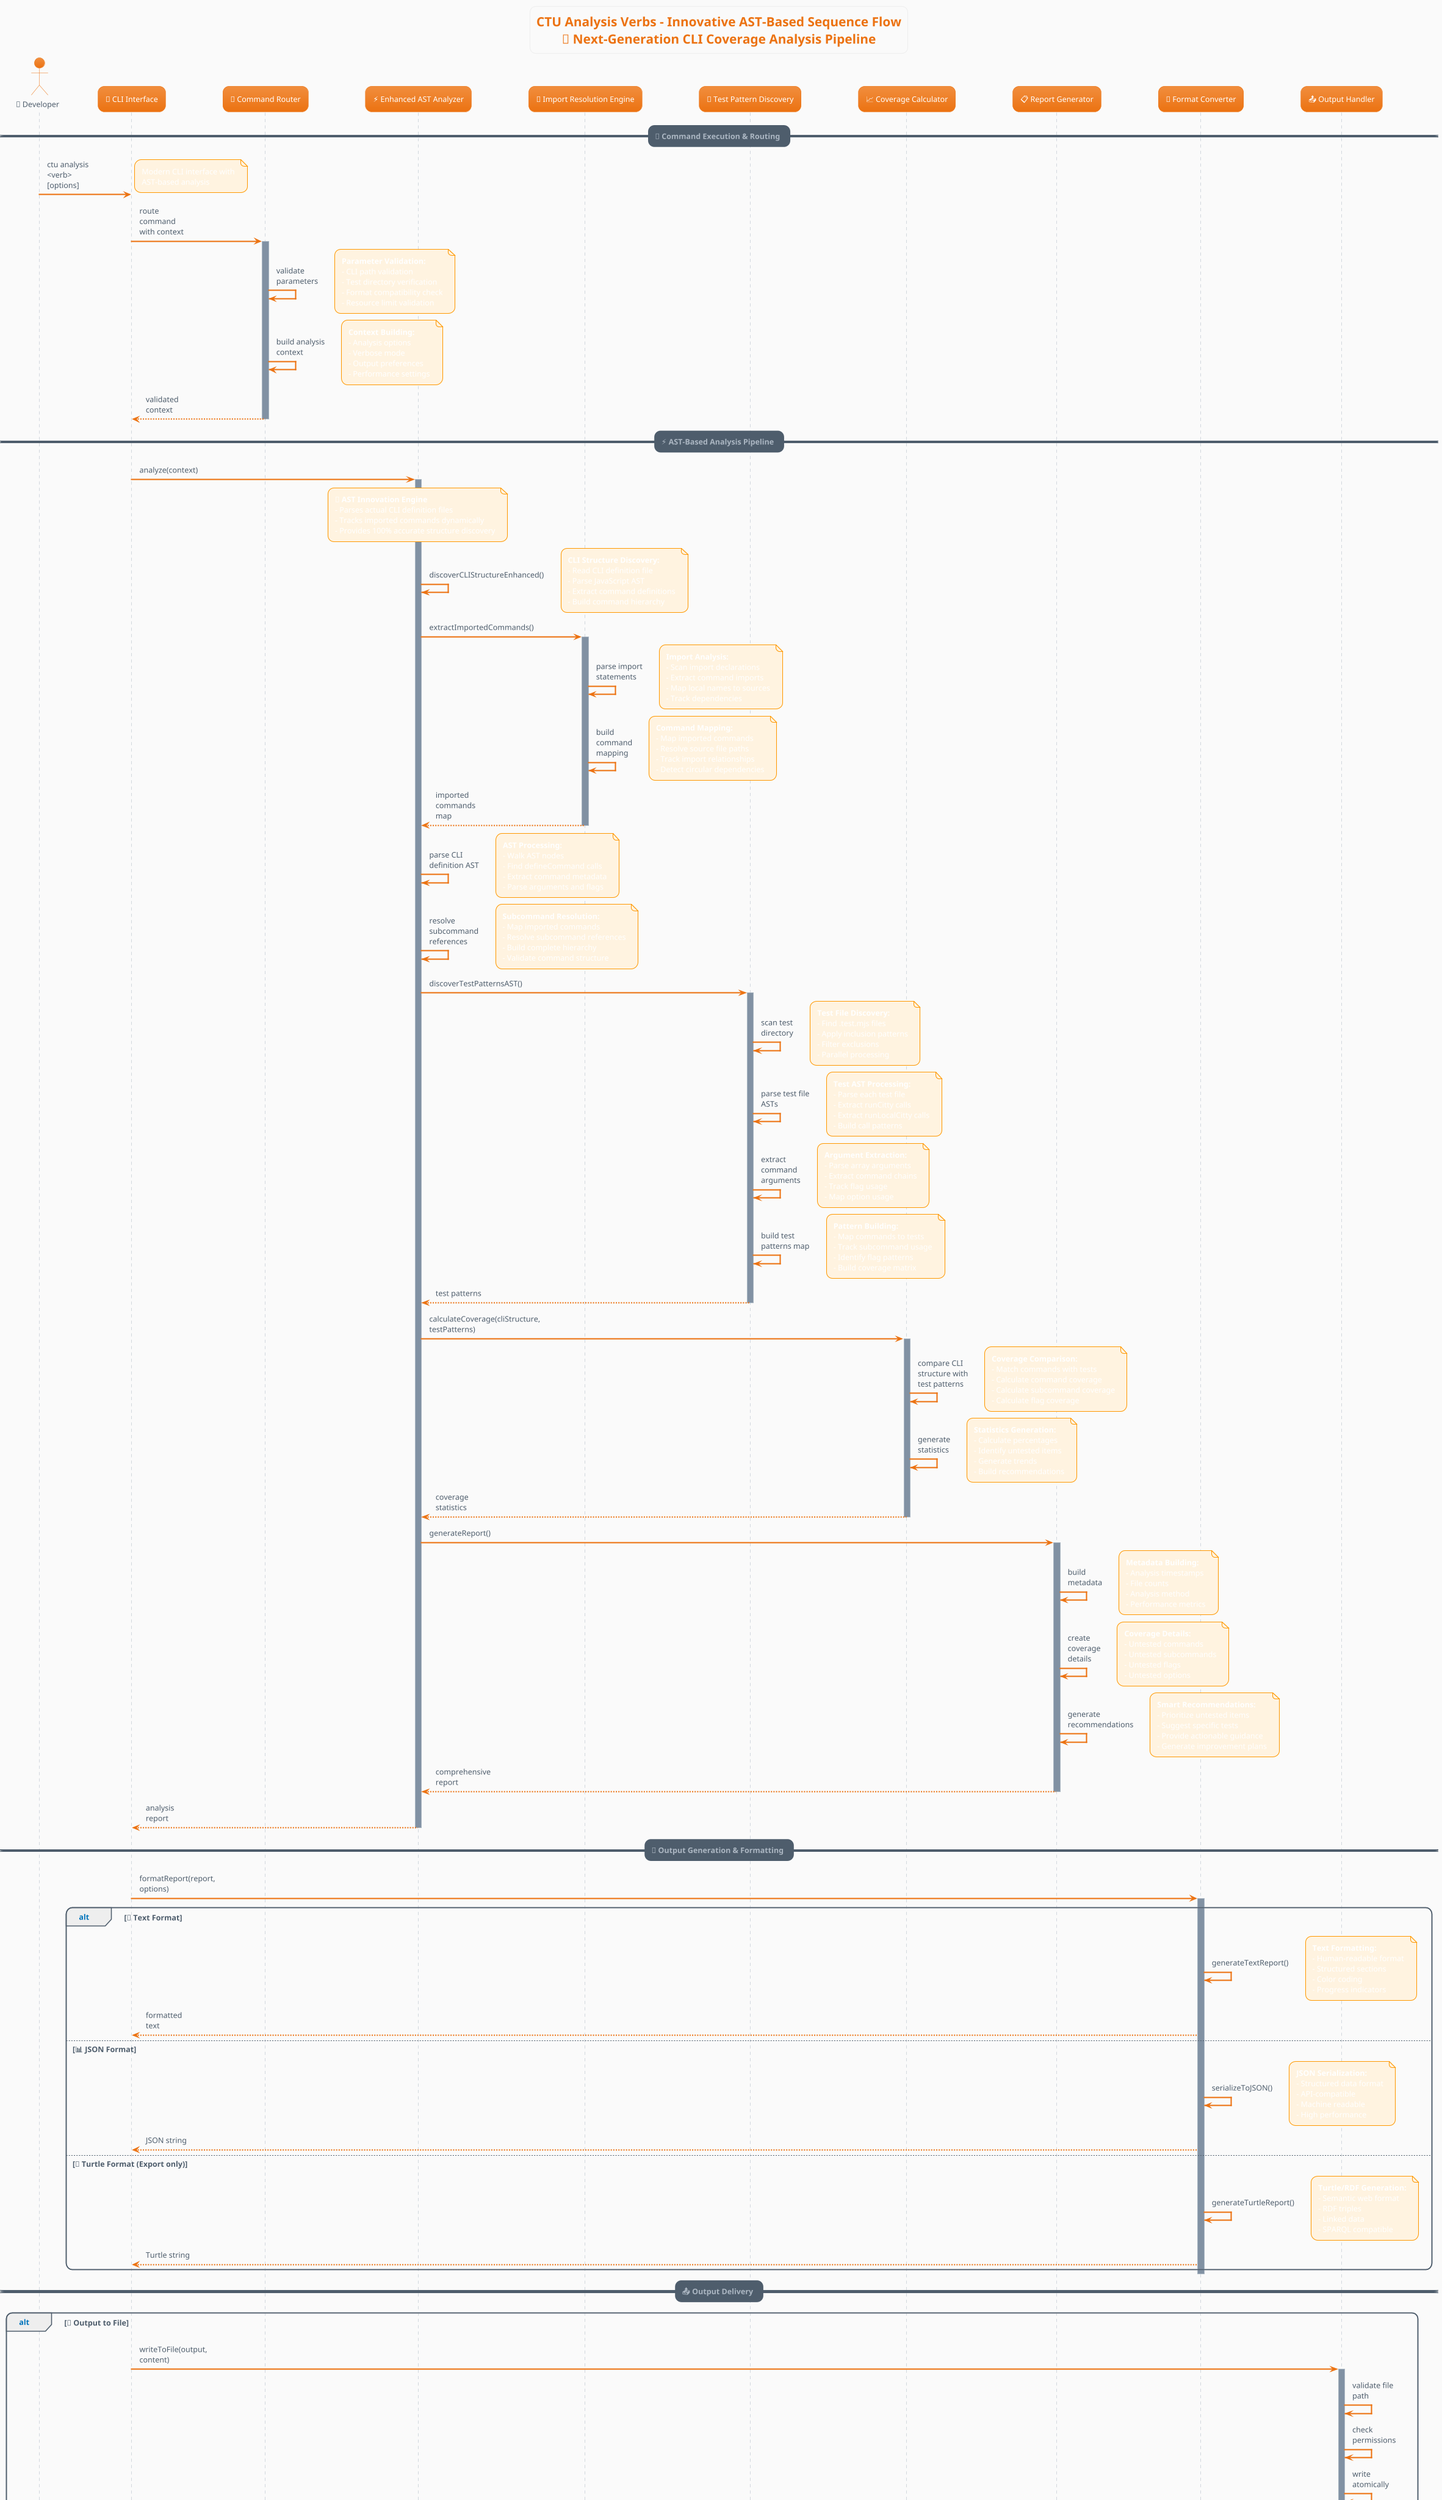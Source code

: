 @startuml CTU Analysis Verbs - Innovative AST Sequence Flow

!theme aws-orange
skinparam backgroundColor #FAFAFA
skinparam sequenceArrowThickness 2
skinparam roundcorner 20
skinparam maxmessagesize 80
skinparam noteBackgroundColor #FFF3E0
skinparam noteBorderColor #FF9800

title CTU Analysis Verbs - Innovative AST-Based Sequence Flow\n🚀 Next-Generation CLI Coverage Analysis Pipeline

actor "👤 Developer" as Dev
participant "📱 CLI Interface" as CLI
participant "🎯 Command Router" as Router
participant "⚡ Enhanced AST Analyzer" as ASTAnalyzer
participant "🔗 Import Resolution Engine" as ImportEngine
participant "🧪 Test Pattern Discovery" as TestDiscovery
participant "📈 Coverage Calculator" as CoverageCalc
participant "📋 Report Generator" as ReportGen
participant "🔄 Format Converter" as FormatConv
participant "📤 Output Handler" as OutputHandler

== 🚀 Command Execution & Routing ==

Dev -> CLI: ctu analysis <verb> [options]
note right: Modern CLI interface with\nAST-based analysis

CLI -> Router: route command with context
activate Router

Router -> Router: validate parameters
note right: **Parameter Validation:**\n- CLI path validation\n- Test directory verification\n- Format compatibility check\n- Resource limit validation

Router -> Router: build analysis context
note right: **Context Building:**\n- Analysis options\n- Verbose mode\n- Output preferences\n- Performance settings

Router --> CLI: validated context
deactivate Router

== ⚡ AST-Based Analysis Pipeline ==

CLI -> ASTAnalyzer: analyze(context)
activate ASTAnalyzer

note over ASTAnalyzer
  **🚀 AST Innovation Engine**
  - Parses actual CLI definition files
  - Tracks imported commands dynamically
  - Provides 100% accurate structure discovery
end note

ASTAnalyzer -> ASTAnalyzer: discoverCLIStructureEnhanced()
note right: **CLI Structure Discovery:**\n- Read CLI definition file\n- Parse JavaScript AST\n- Extract command definitions\n- Build command hierarchy

ASTAnalyzer -> ImportEngine: extractImportedCommands()
activate ImportEngine

ImportEngine -> ImportEngine: parse import statements
note right: **Import Analysis:**\n- Scan import declarations\n- Extract command imports\n- Map local names to sources\n- Track dependencies

ImportEngine -> ImportEngine: build command mapping
note right: **Command Mapping:**\n- Map imported commands\n- Resolve source file paths\n- Track import relationships\n- Detect circular dependencies

ImportEngine --> ASTAnalyzer: imported commands map
deactivate ImportEngine

ASTAnalyzer -> ASTAnalyzer: parse CLI definition AST
note right: **AST Processing:**\n- Walk AST nodes\n- Find defineCommand calls\n- Extract command metadata\n- Parse arguments and flags

ASTAnalyzer -> ASTAnalyzer: resolve subcommand references
note right: **Subcommand Resolution:**\n- Map imported commands\n- Resolve subcommand references\n- Build complete hierarchy\n- Validate command structure

ASTAnalyzer -> TestDiscovery: discoverTestPatternsAST()
activate TestDiscovery

TestDiscovery -> TestDiscovery: scan test directory
note right: **Test File Discovery:**\n- Find .test.mjs files\n- Apply inclusion patterns\n- Filter exclusions\n- Parallel processing

TestDiscovery -> TestDiscovery: parse test file ASTs
note right: **Test AST Processing:**\n- Parse each test file\n- Extract runCitty calls\n- Extract runLocalCitty calls\n- Build call patterns

TestDiscovery -> TestDiscovery: extract command arguments
note right: **Argument Extraction:**\n- Parse array arguments\n- Extract command chains\n- Track flag usage\n- Map option usage

TestDiscovery -> TestDiscovery: build test patterns map
note right: **Pattern Building:**\n- Map commands to tests\n- Track subcommand usage\n- Identify flag patterns\n- Build coverage matrix

TestDiscovery --> ASTAnalyzer: test patterns
deactivate TestDiscovery

ASTAnalyzer -> CoverageCalc: calculateCoverage(cliStructure, testPatterns)
activate CoverageCalc

CoverageCalc -> CoverageCalc: compare CLI structure with test patterns
note right: **Coverage Comparison:**\n- Match commands with tests\n- Calculate command coverage\n- Calculate subcommand coverage\n- Calculate flag coverage

CoverageCalc -> CoverageCalc: generate statistics
note right: **Statistics Generation:**\n- Calculate percentages\n- Identify untested items\n- Generate trends\n- Build recommendations

CoverageCalc --> ASTAnalyzer: coverage statistics
deactivate CoverageCalc

ASTAnalyzer -> ReportGen: generateReport()
activate ReportGen

ReportGen -> ReportGen: build metadata
note right: **Metadata Building:**\n- Analysis timestamps\n- File counts\n- Analysis method\n- Performance metrics

ReportGen -> ReportGen: create coverage details
note right: **Coverage Details:**\n- Untested commands\n- Untested subcommands\n- Untested flags\n- Untested options

ReportGen -> ReportGen: generate recommendations
note right: **Smart Recommendations:**\n- Prioritize untested items\n- Suggest specific tests\n- Provide actionable guidance\n- Generate improvement plans

ReportGen --> ASTAnalyzer: comprehensive report
deactivate ReportGen

ASTAnalyzer --> CLI: analysis report
deactivate ASTAnalyzer

== 🔄 Output Generation & Formatting ==

CLI -> FormatConv: formatReport(report, options)
activate FormatConv

alt 📝 Text Format
    FormatConv -> FormatConv: generateTextReport()
    note right: **Text Formatting:**\n- Human-readable format\n- Structured sections\n- Color coding\n- Progress indicators
    FormatConv --> CLI: formatted text
else 📊 JSON Format
    FormatConv -> FormatConv: serializeToJSON()
    note right: **JSON Serialization:**\n- Structured data format\n- API-compatible\n- Machine readable\n- High performance
    FormatConv --> CLI: JSON string
else 🐢 Turtle Format (Export only)
    FormatConv -> FormatConv: generateTurtleReport()
    note right: **Turtle/RDF Generation:**\n- Semantic web format\n- RDF triples\n- Linked data\n- SPARQL compatible
    FormatConv --> CLI: Turtle string
end

deactivate FormatConv

== 📤 Output Delivery ==

alt 💾 Output to File
    CLI -> OutputHandler: writeToFile(output, content)
    activate OutputHandler
    OutputHandler -> OutputHandler: validate file path
    OutputHandler -> OutputHandler: check permissions
    OutputHandler -> OutputHandler: write atomically
    OutputHandler --> CLI: success confirmation
    deactivate OutputHandler
    CLI -> Dev: ✅ Report saved to: <file>
else 🖥️ Output to Console
    CLI -> OutputHandler: writeToConsole(content)
    activate OutputHandler
    OutputHandler -> OutputHandler: format for console
    OutputHandler -> OutputHandler: handle colors
    OutputHandler --> CLI: formatted output
    deactivate OutputHandler
    CLI -> Dev: formatted content
end

== 🚨 Error Handling & Recovery ==

note over ASTAnalyzer, TestDiscovery
  **🛡️ Advanced Error Handling:**
  - AST parsing failures fall back to regex
  - File access errors are logged and skipped
  - Invalid CLI files throw descriptive errors
  - Verbose mode shows full stack traces
  - Graceful degradation for partial failures
end note

== ⚡ Performance Optimizations ==

note over ImportEngine, TestDiscovery
  **🚀 Performance Features:**
  - Parallel test file processing
  - AST caching for repeated analysis
  - Memory-optimized data structures
  - Configurable resource limits
  - Lazy loading of components
  - Streaming output support
end note

== 📊 Innovation Highlights ==

note over ASTAnalyzer
  **🎯 AST Innovation Benefits:**
  - 100% accurate CLI structure discovery
  - Real-time import tracking
  - Precise test pattern matching
  - Advanced coverage calculation
  - Smart recommendation generation
end note

note over ImportEngine
  **🔗 Import Resolution Innovation:**
  - Dynamic command discovery
  - Circular dependency detection
  - Source file mapping
  - Dependency tracking
  - Module resolution
end note

note over CoverageCalc
  **📈 Coverage Calculation Innovation:**
  - Multi-dimensional analysis
  - Trend analysis and predictions
  - Statistical insights
  - Performance optimization
  - Real-time calculation
end note

@enduml
